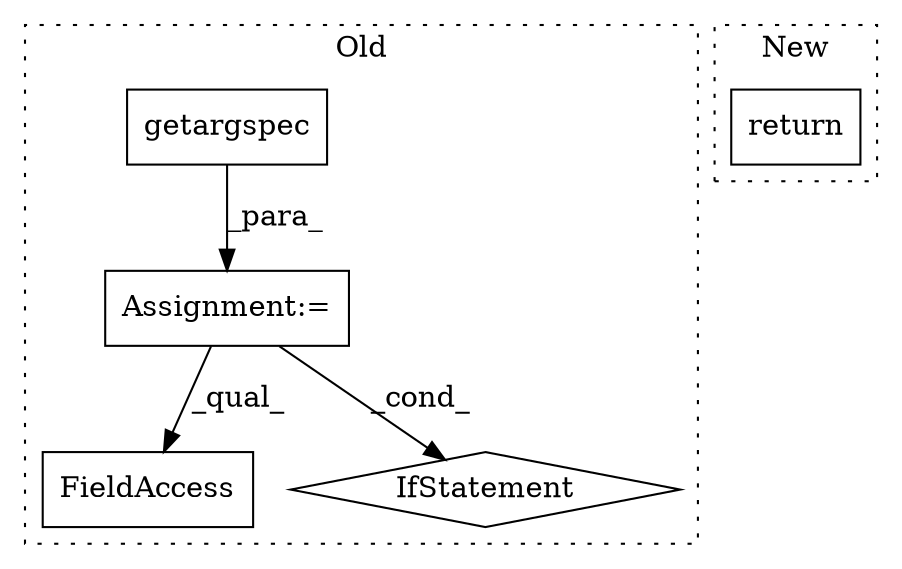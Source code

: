 digraph G {
subgraph cluster0 {
1 [label="getargspec" a="32" s="1232,1251" l="11,1" shape="box"];
3 [label="FieldAccess" a="22" s="1264" l="22" shape="box"];
4 [label="IfStatement" a="25" s="1260,1294" l="4,2" shape="diamond"];
5 [label="Assignment:=" a="7" s="1223" l="1" shape="box"];
label = "Old";
style="dotted";
}
subgraph cluster1 {
2 [label="return" a="41" s="823" l="18" shape="box"];
label = "New";
style="dotted";
}
1 -> 5 [label="_para_"];
5 -> 3 [label="_qual_"];
5 -> 4 [label="_cond_"];
}